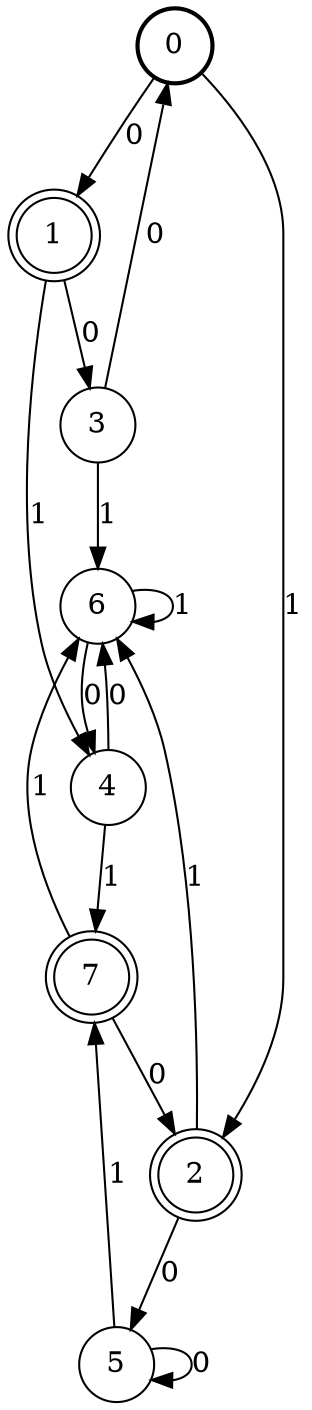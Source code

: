 digraph Automat {
    node [shape = circle];
    0 [style = "bold"];
    0 -> 1 [label = "0"];
    0 -> 2 [label = "1"];
    1 [peripheries=2]
    1 -> 3 [label = "0"];
    1 -> 4 [label = "1"];
    2 [peripheries=2]
    2 -> 5 [label = "0"];
    2 -> 6 [label = "1"];
    3 -> 0 [label = "0"];
    3 -> 6 [label = "1"];
    4 -> 6 [label = "0"];
    4 -> 7 [label = "1"];
    5 -> 5 [label = "0"];
    5 -> 7 [label = "1"];
    6 -> 4 [label = "0"];
    6 -> 6 [label = "1"];
    7 [peripheries=2]
    7 -> 2 [label = "0"];
    7 -> 6 [label = "1"];
}
